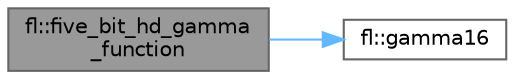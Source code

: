 digraph "fl::five_bit_hd_gamma_function"
{
 // INTERACTIVE_SVG=YES
 // LATEX_PDF_SIZE
  bgcolor="transparent";
  edge [fontname=Helvetica,fontsize=10,labelfontname=Helvetica,labelfontsize=10];
  node [fontname=Helvetica,fontsize=10,shape=box,height=0.2,width=0.4];
  rankdir="LR";
  Node1 [id="Node000001",label="fl::five_bit_hd_gamma\l_function",height=0.2,width=0.4,color="gray40", fillcolor="grey60", style="filled", fontcolor="black",tooltip=" "];
  Node1 -> Node2 [id="edge1_Node000001_Node000002",color="steelblue1",style="solid",tooltip=" "];
  Node2 [id="Node000002",label="fl::gamma16",height=0.2,width=0.4,color="grey40", fillcolor="white", style="filled",URL="$d4/d36/namespacefl_a1e69a922afeb29cc32dc6416defebb19.html#a1e69a922afeb29cc32dc6416defebb19",tooltip=" "];
}
